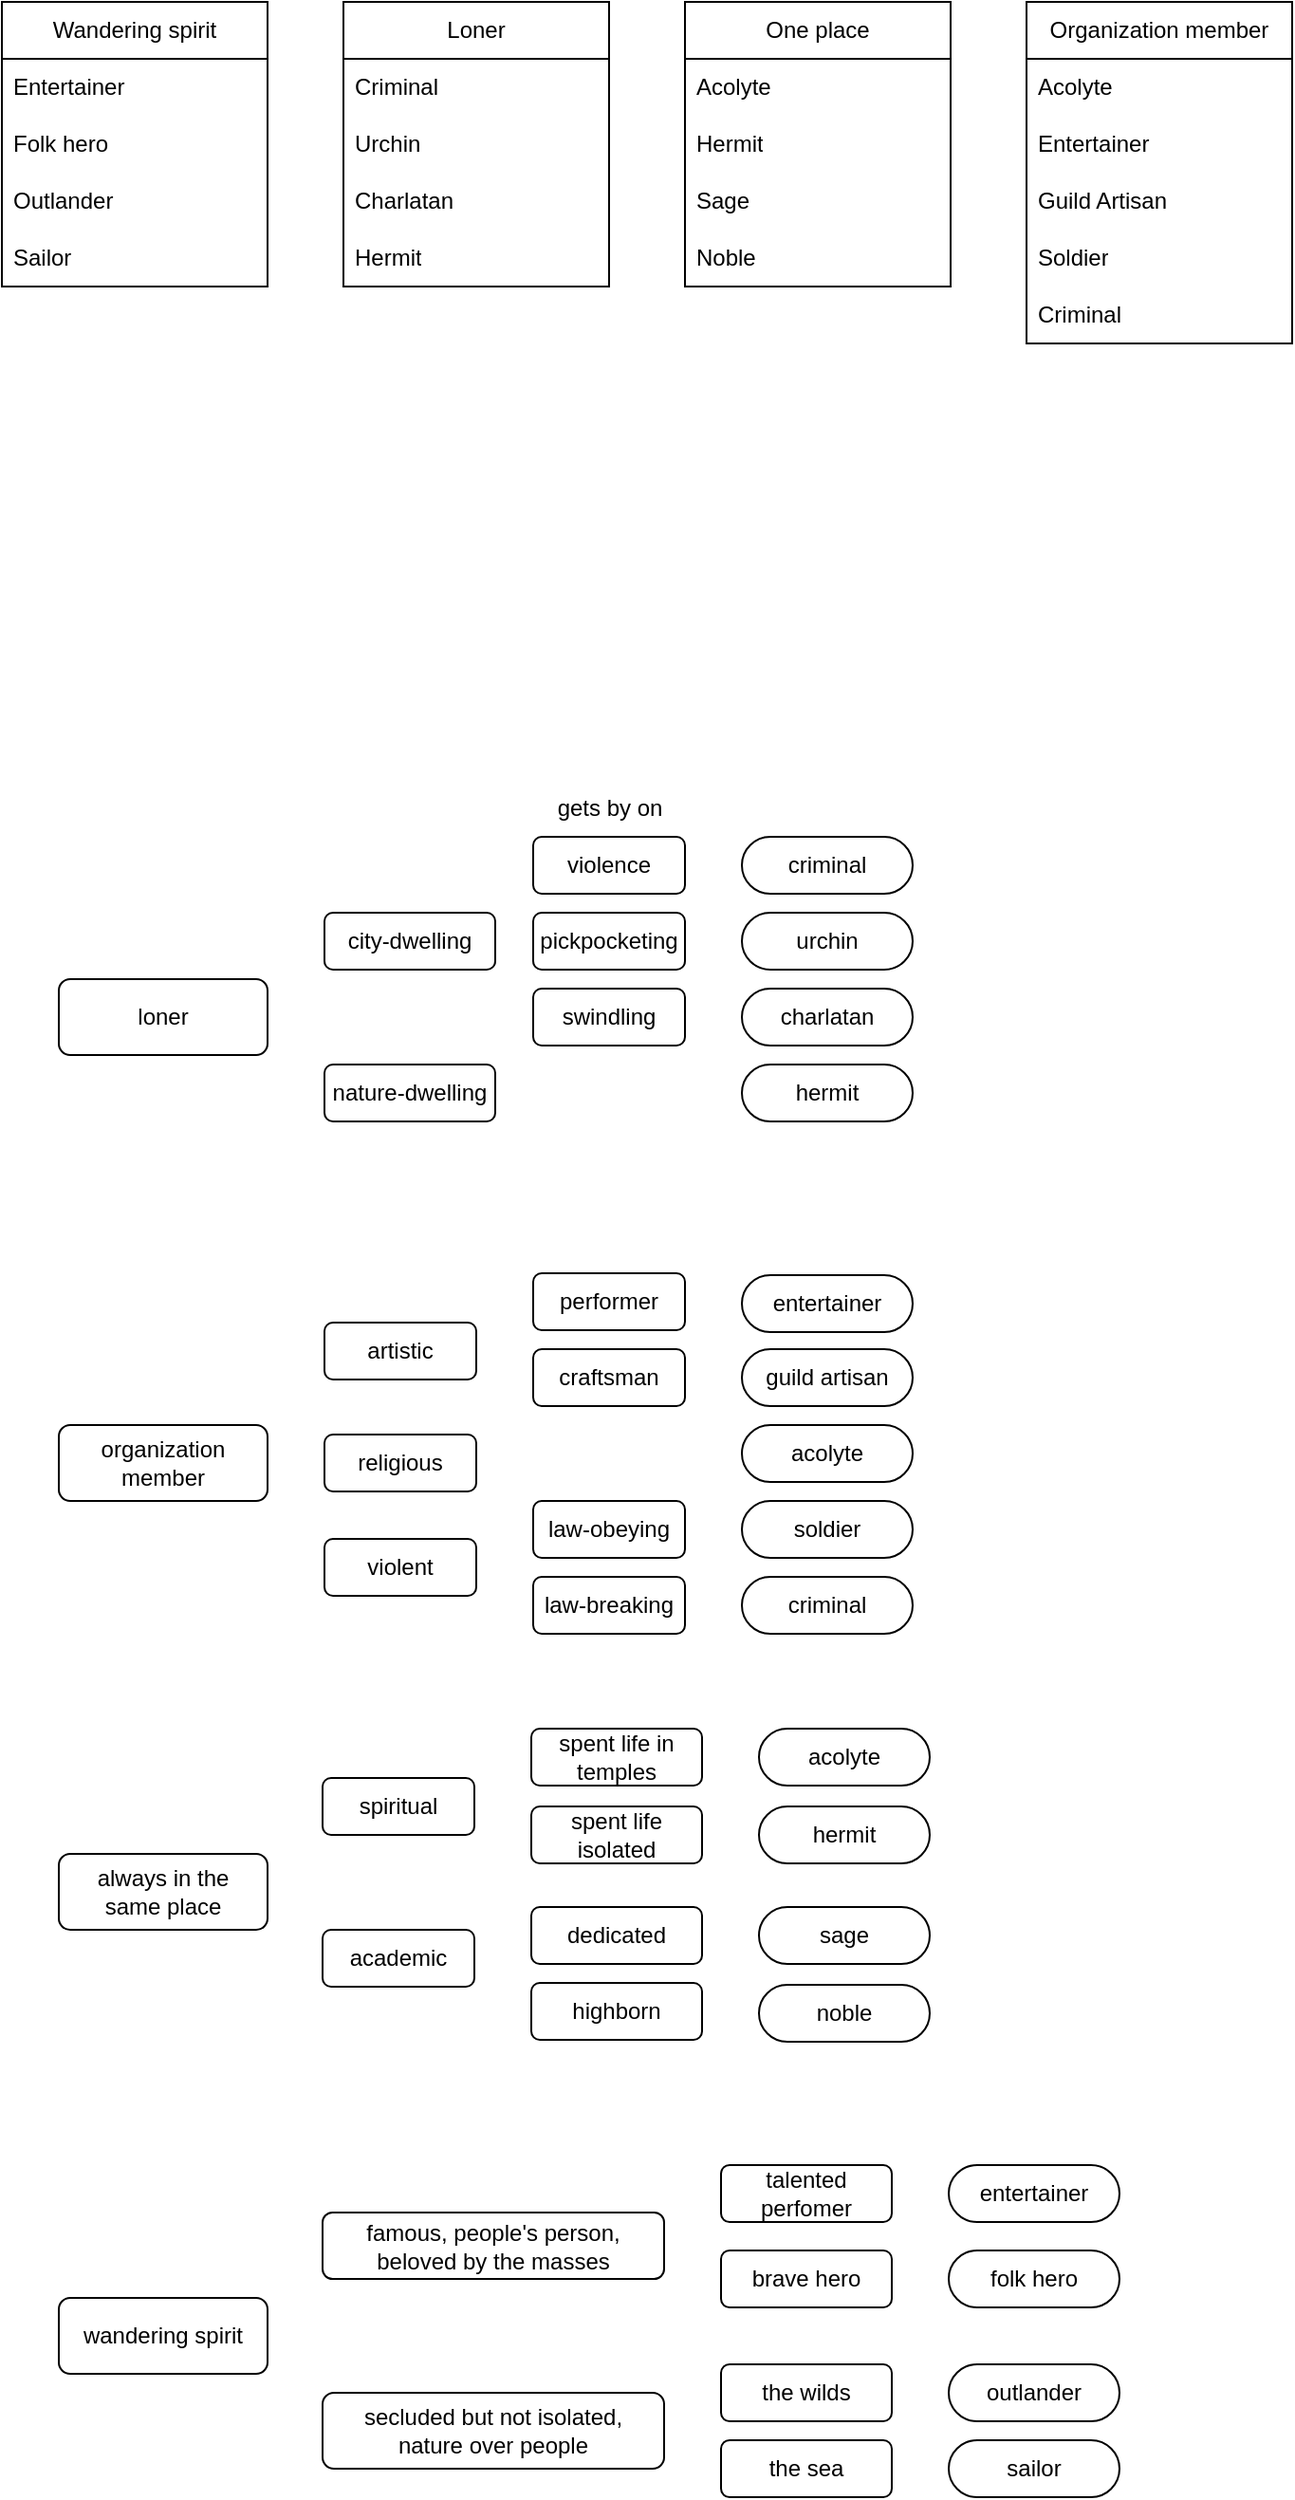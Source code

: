 <mxfile version="21.2.7" type="device">
  <diagram name="Page-1" id="kBD8zF36RnsX5B4lyGu-">
    <mxGraphModel dx="1290" dy="538" grid="1" gridSize="10" guides="1" tooltips="1" connect="1" arrows="1" fold="1" page="1" pageScale="1" pageWidth="850" pageHeight="1100" math="0" shadow="0">
      <root>
        <mxCell id="0" />
        <mxCell id="1" parent="0" />
        <mxCell id="kUwVh1HZHVRW1lMPcFTp-1" value="One place" style="swimlane;fontStyle=0;childLayout=stackLayout;horizontal=1;startSize=30;horizontalStack=0;resizeParent=1;resizeParentMax=0;resizeLast=0;collapsible=1;marginBottom=0;whiteSpace=wrap;html=1;" vertex="1" parent="1">
          <mxGeometry x="410" y="290" width="140" height="150" as="geometry" />
        </mxCell>
        <mxCell id="kUwVh1HZHVRW1lMPcFTp-2" value="Acolyte" style="text;strokeColor=none;fillColor=none;align=left;verticalAlign=middle;spacingLeft=4;spacingRight=4;overflow=hidden;points=[[0,0.5],[1,0.5]];portConstraint=eastwest;rotatable=0;whiteSpace=wrap;html=1;" vertex="1" parent="kUwVh1HZHVRW1lMPcFTp-1">
          <mxGeometry y="30" width="140" height="30" as="geometry" />
        </mxCell>
        <mxCell id="kUwVh1HZHVRW1lMPcFTp-3" value="Hermit" style="text;strokeColor=none;fillColor=none;align=left;verticalAlign=middle;spacingLeft=4;spacingRight=4;overflow=hidden;points=[[0,0.5],[1,0.5]];portConstraint=eastwest;rotatable=0;whiteSpace=wrap;html=1;" vertex="1" parent="kUwVh1HZHVRW1lMPcFTp-1">
          <mxGeometry y="60" width="140" height="30" as="geometry" />
        </mxCell>
        <mxCell id="kUwVh1HZHVRW1lMPcFTp-4" value="Sage" style="text;strokeColor=none;fillColor=none;align=left;verticalAlign=middle;spacingLeft=4;spacingRight=4;overflow=hidden;points=[[0,0.5],[1,0.5]];portConstraint=eastwest;rotatable=0;whiteSpace=wrap;html=1;" vertex="1" parent="kUwVh1HZHVRW1lMPcFTp-1">
          <mxGeometry y="90" width="140" height="30" as="geometry" />
        </mxCell>
        <mxCell id="kUwVh1HZHVRW1lMPcFTp-35" value="Noble" style="text;strokeColor=none;fillColor=none;align=left;verticalAlign=middle;spacingLeft=4;spacingRight=4;overflow=hidden;points=[[0,0.5],[1,0.5]];portConstraint=eastwest;rotatable=0;whiteSpace=wrap;html=1;" vertex="1" parent="kUwVh1HZHVRW1lMPcFTp-1">
          <mxGeometry y="120" width="140" height="30" as="geometry" />
        </mxCell>
        <mxCell id="kUwVh1HZHVRW1lMPcFTp-11" value="Wandering spirit" style="swimlane;fontStyle=0;childLayout=stackLayout;horizontal=1;startSize=30;horizontalStack=0;resizeParent=1;resizeParentMax=0;resizeLast=0;collapsible=1;marginBottom=0;whiteSpace=wrap;html=1;" vertex="1" parent="1">
          <mxGeometry x="50" y="290" width="140" height="150" as="geometry" />
        </mxCell>
        <mxCell id="kUwVh1HZHVRW1lMPcFTp-13" value="Entertainer" style="text;strokeColor=none;fillColor=none;align=left;verticalAlign=middle;spacingLeft=4;spacingRight=4;overflow=hidden;points=[[0,0.5],[1,0.5]];portConstraint=eastwest;rotatable=0;whiteSpace=wrap;html=1;" vertex="1" parent="kUwVh1HZHVRW1lMPcFTp-11">
          <mxGeometry y="30" width="140" height="30" as="geometry" />
        </mxCell>
        <mxCell id="kUwVh1HZHVRW1lMPcFTp-14" value="Folk hero" style="text;strokeColor=none;fillColor=none;align=left;verticalAlign=middle;spacingLeft=4;spacingRight=4;overflow=hidden;points=[[0,0.5],[1,0.5]];portConstraint=eastwest;rotatable=0;whiteSpace=wrap;html=1;" vertex="1" parent="kUwVh1HZHVRW1lMPcFTp-11">
          <mxGeometry y="60" width="140" height="30" as="geometry" />
        </mxCell>
        <mxCell id="kUwVh1HZHVRW1lMPcFTp-15" value="Outlander" style="text;strokeColor=none;fillColor=none;align=left;verticalAlign=middle;spacingLeft=4;spacingRight=4;overflow=hidden;points=[[0,0.5],[1,0.5]];portConstraint=eastwest;rotatable=0;whiteSpace=wrap;html=1;" vertex="1" parent="kUwVh1HZHVRW1lMPcFTp-11">
          <mxGeometry y="90" width="140" height="30" as="geometry" />
        </mxCell>
        <mxCell id="kUwVh1HZHVRW1lMPcFTp-16" value="Sailor" style="text;strokeColor=none;fillColor=none;align=left;verticalAlign=middle;spacingLeft=4;spacingRight=4;overflow=hidden;points=[[0,0.5],[1,0.5]];portConstraint=eastwest;rotatable=0;whiteSpace=wrap;html=1;" vertex="1" parent="kUwVh1HZHVRW1lMPcFTp-11">
          <mxGeometry y="120" width="140" height="30" as="geometry" />
        </mxCell>
        <mxCell id="kUwVh1HZHVRW1lMPcFTp-39" value="Loner" style="swimlane;fontStyle=0;childLayout=stackLayout;horizontal=1;startSize=30;horizontalStack=0;resizeParent=1;resizeParentMax=0;resizeLast=0;collapsible=1;marginBottom=0;whiteSpace=wrap;html=1;" vertex="1" parent="1">
          <mxGeometry x="230" y="290" width="140" height="150" as="geometry" />
        </mxCell>
        <mxCell id="kUwVh1HZHVRW1lMPcFTp-40" value="Criminal" style="text;strokeColor=none;fillColor=none;align=left;verticalAlign=middle;spacingLeft=4;spacingRight=4;overflow=hidden;points=[[0,0.5],[1,0.5]];portConstraint=eastwest;rotatable=0;whiteSpace=wrap;html=1;" vertex="1" parent="kUwVh1HZHVRW1lMPcFTp-39">
          <mxGeometry y="30" width="140" height="30" as="geometry" />
        </mxCell>
        <mxCell id="kUwVh1HZHVRW1lMPcFTp-41" value="Urchin" style="text;strokeColor=none;fillColor=none;align=left;verticalAlign=middle;spacingLeft=4;spacingRight=4;overflow=hidden;points=[[0,0.5],[1,0.5]];portConstraint=eastwest;rotatable=0;whiteSpace=wrap;html=1;" vertex="1" parent="kUwVh1HZHVRW1lMPcFTp-39">
          <mxGeometry y="60" width="140" height="30" as="geometry" />
        </mxCell>
        <mxCell id="kUwVh1HZHVRW1lMPcFTp-64" value="Charlatan" style="text;strokeColor=none;fillColor=none;align=left;verticalAlign=middle;spacingLeft=4;spacingRight=4;overflow=hidden;points=[[0,0.5],[1,0.5]];portConstraint=eastwest;rotatable=0;whiteSpace=wrap;html=1;" vertex="1" parent="kUwVh1HZHVRW1lMPcFTp-39">
          <mxGeometry y="90" width="140" height="30" as="geometry" />
        </mxCell>
        <mxCell id="kUwVh1HZHVRW1lMPcFTp-42" value="Hermit" style="text;strokeColor=none;fillColor=none;align=left;verticalAlign=middle;spacingLeft=4;spacingRight=4;overflow=hidden;points=[[0,0.5],[1,0.5]];portConstraint=eastwest;rotatable=0;whiteSpace=wrap;html=1;" vertex="1" parent="kUwVh1HZHVRW1lMPcFTp-39">
          <mxGeometry y="120" width="140" height="30" as="geometry" />
        </mxCell>
        <mxCell id="kUwVh1HZHVRW1lMPcFTp-43" value="Organization member" style="swimlane;fontStyle=0;childLayout=stackLayout;horizontal=1;startSize=30;horizontalStack=0;resizeParent=1;resizeParentMax=0;resizeLast=0;collapsible=1;marginBottom=0;whiteSpace=wrap;html=1;" vertex="1" parent="1">
          <mxGeometry x="590" y="290" width="140" height="180" as="geometry" />
        </mxCell>
        <mxCell id="kUwVh1HZHVRW1lMPcFTp-44" value="Acolyte" style="text;strokeColor=none;fillColor=none;align=left;verticalAlign=middle;spacingLeft=4;spacingRight=4;overflow=hidden;points=[[0,0.5],[1,0.5]];portConstraint=eastwest;rotatable=0;whiteSpace=wrap;html=1;" vertex="1" parent="kUwVh1HZHVRW1lMPcFTp-43">
          <mxGeometry y="30" width="140" height="30" as="geometry" />
        </mxCell>
        <mxCell id="kUwVh1HZHVRW1lMPcFTp-48" value="Entertainer" style="text;strokeColor=none;fillColor=none;align=left;verticalAlign=middle;spacingLeft=4;spacingRight=4;overflow=hidden;points=[[0,0.5],[1,0.5]];portConstraint=eastwest;rotatable=0;whiteSpace=wrap;html=1;" vertex="1" parent="kUwVh1HZHVRW1lMPcFTp-43">
          <mxGeometry y="60" width="140" height="30" as="geometry" />
        </mxCell>
        <mxCell id="kUwVh1HZHVRW1lMPcFTp-46" value="Guild Artisan" style="text;strokeColor=none;fillColor=none;align=left;verticalAlign=middle;spacingLeft=4;spacingRight=4;overflow=hidden;points=[[0,0.5],[1,0.5]];portConstraint=eastwest;rotatable=0;whiteSpace=wrap;html=1;" vertex="1" parent="kUwVh1HZHVRW1lMPcFTp-43">
          <mxGeometry y="90" width="140" height="30" as="geometry" />
        </mxCell>
        <mxCell id="kUwVh1HZHVRW1lMPcFTp-49" value="Soldier" style="text;strokeColor=none;fillColor=none;align=left;verticalAlign=middle;spacingLeft=4;spacingRight=4;overflow=hidden;points=[[0,0.5],[1,0.5]];portConstraint=eastwest;rotatable=0;whiteSpace=wrap;html=1;" vertex="1" parent="kUwVh1HZHVRW1lMPcFTp-43">
          <mxGeometry y="120" width="140" height="30" as="geometry" />
        </mxCell>
        <mxCell id="kUwVh1HZHVRW1lMPcFTp-47" value="Criminal" style="text;strokeColor=none;fillColor=none;align=left;verticalAlign=middle;spacingLeft=4;spacingRight=4;overflow=hidden;points=[[0,0.5],[1,0.5]];portConstraint=eastwest;rotatable=0;whiteSpace=wrap;html=1;" vertex="1" parent="kUwVh1HZHVRW1lMPcFTp-43">
          <mxGeometry y="150" width="140" height="30" as="geometry" />
        </mxCell>
        <mxCell id="kUwVh1HZHVRW1lMPcFTp-93" value="" style="group" vertex="1" connectable="0" parent="1">
          <mxGeometry x="80" y="1200" width="459" height="165" as="geometry" />
        </mxCell>
        <mxCell id="kUwVh1HZHVRW1lMPcFTp-23" value="spiritual" style="rounded=1;whiteSpace=wrap;html=1;" vertex="1" parent="kUwVh1HZHVRW1lMPcFTp-93">
          <mxGeometry x="139" y="26" width="80" height="30" as="geometry" />
        </mxCell>
        <mxCell id="kUwVh1HZHVRW1lMPcFTp-24" value="academic" style="rounded=1;whiteSpace=wrap;html=1;" vertex="1" parent="kUwVh1HZHVRW1lMPcFTp-93">
          <mxGeometry x="139" y="106" width="80" height="30" as="geometry" />
        </mxCell>
        <mxCell id="kUwVh1HZHVRW1lMPcFTp-25" value="spent life in temples" style="rounded=1;whiteSpace=wrap;html=1;" vertex="1" parent="kUwVh1HZHVRW1lMPcFTp-93">
          <mxGeometry x="249" width="90" height="30" as="geometry" />
        </mxCell>
        <mxCell id="kUwVh1HZHVRW1lMPcFTp-26" value="spent life isolated" style="rounded=1;whiteSpace=wrap;html=1;" vertex="1" parent="kUwVh1HZHVRW1lMPcFTp-93">
          <mxGeometry x="249" y="41" width="90" height="30" as="geometry" />
        </mxCell>
        <mxCell id="kUwVh1HZHVRW1lMPcFTp-37" value="dedicated" style="rounded=1;whiteSpace=wrap;html=1;" vertex="1" parent="kUwVh1HZHVRW1lMPcFTp-93">
          <mxGeometry x="249" y="94" width="90" height="30" as="geometry" />
        </mxCell>
        <mxCell id="kUwVh1HZHVRW1lMPcFTp-38" value="highborn" style="rounded=1;whiteSpace=wrap;html=1;" vertex="1" parent="kUwVh1HZHVRW1lMPcFTp-93">
          <mxGeometry x="249" y="134" width="90" height="30" as="geometry" />
        </mxCell>
        <mxCell id="kUwVh1HZHVRW1lMPcFTp-74" value="&lt;div&gt;always in the &lt;br&gt;&lt;/div&gt;&lt;div&gt;same place&lt;/div&gt;" style="rounded=1;whiteSpace=wrap;html=1;" vertex="1" parent="kUwVh1HZHVRW1lMPcFTp-93">
          <mxGeometry y="66" width="110" height="40" as="geometry" />
        </mxCell>
        <mxCell id="kUwVh1HZHVRW1lMPcFTp-75" value="acolyte" style="rounded=1;whiteSpace=wrap;html=1;arcSize=50;" vertex="1" parent="kUwVh1HZHVRW1lMPcFTp-93">
          <mxGeometry x="369" width="90" height="30" as="geometry" />
        </mxCell>
        <mxCell id="kUwVh1HZHVRW1lMPcFTp-76" value="hermit" style="rounded=1;whiteSpace=wrap;html=1;arcSize=50;" vertex="1" parent="kUwVh1HZHVRW1lMPcFTp-93">
          <mxGeometry x="369" y="41" width="90" height="30" as="geometry" />
        </mxCell>
        <mxCell id="kUwVh1HZHVRW1lMPcFTp-77" value="sage" style="rounded=1;whiteSpace=wrap;html=1;arcSize=50;" vertex="1" parent="kUwVh1HZHVRW1lMPcFTp-93">
          <mxGeometry x="369" y="94" width="90" height="30" as="geometry" />
        </mxCell>
        <mxCell id="kUwVh1HZHVRW1lMPcFTp-78" value="noble" style="rounded=1;whiteSpace=wrap;html=1;arcSize=50;" vertex="1" parent="kUwVh1HZHVRW1lMPcFTp-93">
          <mxGeometry x="369" y="135" width="90" height="30" as="geometry" />
        </mxCell>
        <mxCell id="kUwVh1HZHVRW1lMPcFTp-94" value="" style="group" vertex="1" connectable="0" parent="1">
          <mxGeometry x="80" y="1430" width="559" height="175" as="geometry" />
        </mxCell>
        <mxCell id="kUwVh1HZHVRW1lMPcFTp-17" value="&lt;div&gt;famous, people&#39;s person, &lt;br&gt;&lt;/div&gt;&lt;div&gt;beloved by the masses&lt;/div&gt;" style="rounded=1;whiteSpace=wrap;html=1;" vertex="1" parent="kUwVh1HZHVRW1lMPcFTp-94">
          <mxGeometry x="139" y="25" width="180" height="35" as="geometry" />
        </mxCell>
        <mxCell id="kUwVh1HZHVRW1lMPcFTp-18" value="&lt;div&gt;secluded but not isolated, &lt;br&gt;&lt;/div&gt;&lt;div&gt;nature over people &lt;/div&gt;" style="rounded=1;whiteSpace=wrap;html=1;" vertex="1" parent="kUwVh1HZHVRW1lMPcFTp-94">
          <mxGeometry x="139" y="120" width="180" height="40" as="geometry" />
        </mxCell>
        <mxCell id="kUwVh1HZHVRW1lMPcFTp-19" value="the sea" style="rounded=1;whiteSpace=wrap;html=1;" vertex="1" parent="kUwVh1HZHVRW1lMPcFTp-94">
          <mxGeometry x="349" y="145" width="90" height="30" as="geometry" />
        </mxCell>
        <mxCell id="kUwVh1HZHVRW1lMPcFTp-20" value="the wilds" style="rounded=1;whiteSpace=wrap;html=1;" vertex="1" parent="kUwVh1HZHVRW1lMPcFTp-94">
          <mxGeometry x="349" y="105" width="90" height="30" as="geometry" />
        </mxCell>
        <mxCell id="kUwVh1HZHVRW1lMPcFTp-21" value="brave hero" style="rounded=1;whiteSpace=wrap;html=1;" vertex="1" parent="kUwVh1HZHVRW1lMPcFTp-94">
          <mxGeometry x="349" y="45" width="90" height="30" as="geometry" />
        </mxCell>
        <mxCell id="kUwVh1HZHVRW1lMPcFTp-22" value="talented perfomer" style="rounded=1;whiteSpace=wrap;html=1;" vertex="1" parent="kUwVh1HZHVRW1lMPcFTp-94">
          <mxGeometry x="349" width="90" height="30" as="geometry" />
        </mxCell>
        <mxCell id="kUwVh1HZHVRW1lMPcFTp-69" value="wandering spirit" style="rounded=1;whiteSpace=wrap;html=1;" vertex="1" parent="kUwVh1HZHVRW1lMPcFTp-94">
          <mxGeometry y="70" width="110" height="40" as="geometry" />
        </mxCell>
        <mxCell id="kUwVh1HZHVRW1lMPcFTp-70" value="entertainer" style="rounded=1;whiteSpace=wrap;html=1;arcSize=50;" vertex="1" parent="kUwVh1HZHVRW1lMPcFTp-94">
          <mxGeometry x="469" width="90" height="30" as="geometry" />
        </mxCell>
        <mxCell id="kUwVh1HZHVRW1lMPcFTp-71" value="folk hero" style="rounded=1;whiteSpace=wrap;html=1;arcSize=50;" vertex="1" parent="kUwVh1HZHVRW1lMPcFTp-94">
          <mxGeometry x="469" y="45" width="90" height="30" as="geometry" />
        </mxCell>
        <mxCell id="kUwVh1HZHVRW1lMPcFTp-72" value="outlander" style="rounded=1;whiteSpace=wrap;html=1;arcSize=50;" vertex="1" parent="kUwVh1HZHVRW1lMPcFTp-94">
          <mxGeometry x="469" y="105" width="90" height="30" as="geometry" />
        </mxCell>
        <mxCell id="kUwVh1HZHVRW1lMPcFTp-73" value="sailor" style="rounded=1;whiteSpace=wrap;html=1;arcSize=50;" vertex="1" parent="kUwVh1HZHVRW1lMPcFTp-94">
          <mxGeometry x="469" y="145" width="90" height="30" as="geometry" />
        </mxCell>
        <mxCell id="kUwVh1HZHVRW1lMPcFTp-95" value="" style="group" vertex="1" connectable="0" parent="1">
          <mxGeometry x="80" y="960" width="450" height="190" as="geometry" />
        </mxCell>
        <mxCell id="kUwVh1HZHVRW1lMPcFTp-32" value="performer" style="rounded=1;whiteSpace=wrap;html=1;" vertex="1" parent="kUwVh1HZHVRW1lMPcFTp-95">
          <mxGeometry x="250" width="80" height="30" as="geometry" />
        </mxCell>
        <mxCell id="kUwVh1HZHVRW1lMPcFTp-34" value="craftsman" style="rounded=1;whiteSpace=wrap;html=1;" vertex="1" parent="kUwVh1HZHVRW1lMPcFTp-95">
          <mxGeometry x="250" y="40" width="80" height="30" as="geometry" />
        </mxCell>
        <mxCell id="kUwVh1HZHVRW1lMPcFTp-50" value="religious" style="rounded=1;whiteSpace=wrap;html=1;" vertex="1" parent="kUwVh1HZHVRW1lMPcFTp-95">
          <mxGeometry x="140" y="85" width="80" height="30" as="geometry" />
        </mxCell>
        <mxCell id="kUwVh1HZHVRW1lMPcFTp-57" value="artistic" style="rounded=1;whiteSpace=wrap;html=1;" vertex="1" parent="kUwVh1HZHVRW1lMPcFTp-95">
          <mxGeometry x="140" y="26" width="80" height="30" as="geometry" />
        </mxCell>
        <mxCell id="kUwVh1HZHVRW1lMPcFTp-58" value="violent" style="rounded=1;whiteSpace=wrap;html=1;" vertex="1" parent="kUwVh1HZHVRW1lMPcFTp-95">
          <mxGeometry x="140" y="140" width="80" height="30" as="geometry" />
        </mxCell>
        <mxCell id="kUwVh1HZHVRW1lMPcFTp-59" value="law-obeying" style="rounded=1;whiteSpace=wrap;html=1;" vertex="1" parent="kUwVh1HZHVRW1lMPcFTp-95">
          <mxGeometry x="250" y="120" width="80" height="30" as="geometry" />
        </mxCell>
        <mxCell id="kUwVh1HZHVRW1lMPcFTp-61" value="law-breaking" style="rounded=1;whiteSpace=wrap;html=1;" vertex="1" parent="kUwVh1HZHVRW1lMPcFTp-95">
          <mxGeometry x="250" y="160" width="80" height="30" as="geometry" />
        </mxCell>
        <mxCell id="kUwVh1HZHVRW1lMPcFTp-81" value="organization member" style="rounded=1;whiteSpace=wrap;html=1;" vertex="1" parent="kUwVh1HZHVRW1lMPcFTp-95">
          <mxGeometry y="80" width="110" height="40" as="geometry" />
        </mxCell>
        <mxCell id="kUwVh1HZHVRW1lMPcFTp-82" value="entertainer" style="rounded=1;whiteSpace=wrap;html=1;arcSize=50;" vertex="1" parent="kUwVh1HZHVRW1lMPcFTp-95">
          <mxGeometry x="360" y="1" width="90" height="30" as="geometry" />
        </mxCell>
        <mxCell id="kUwVh1HZHVRW1lMPcFTp-83" value="guild artisan" style="rounded=1;whiteSpace=wrap;html=1;arcSize=50;" vertex="1" parent="kUwVh1HZHVRW1lMPcFTp-95">
          <mxGeometry x="360" y="40" width="90" height="30" as="geometry" />
        </mxCell>
        <mxCell id="kUwVh1HZHVRW1lMPcFTp-84" value="acolyte" style="rounded=1;whiteSpace=wrap;html=1;arcSize=50;" vertex="1" parent="kUwVh1HZHVRW1lMPcFTp-95">
          <mxGeometry x="360" y="80" width="90" height="30" as="geometry" />
        </mxCell>
        <mxCell id="kUwVh1HZHVRW1lMPcFTp-85" value="soldier" style="rounded=1;whiteSpace=wrap;html=1;arcSize=50;" vertex="1" parent="kUwVh1HZHVRW1lMPcFTp-95">
          <mxGeometry x="360" y="120" width="90" height="30" as="geometry" />
        </mxCell>
        <mxCell id="kUwVh1HZHVRW1lMPcFTp-86" value="criminal" style="rounded=1;whiteSpace=wrap;html=1;arcSize=50;" vertex="1" parent="kUwVh1HZHVRW1lMPcFTp-95">
          <mxGeometry x="360" y="160" width="90" height="30" as="geometry" />
        </mxCell>
        <mxCell id="kUwVh1HZHVRW1lMPcFTp-96" value="" style="group" vertex="1" connectable="0" parent="1">
          <mxGeometry x="80" y="700" width="450" height="180" as="geometry" />
        </mxCell>
        <mxCell id="kUwVh1HZHVRW1lMPcFTp-62" value="city-dwelling" style="rounded=1;whiteSpace=wrap;html=1;" vertex="1" parent="kUwVh1HZHVRW1lMPcFTp-96">
          <mxGeometry x="140" y="70" width="90" height="30" as="geometry" />
        </mxCell>
        <mxCell id="kUwVh1HZHVRW1lMPcFTp-63" value="nature-dwelling" style="rounded=1;whiteSpace=wrap;html=1;" vertex="1" parent="kUwVh1HZHVRW1lMPcFTp-96">
          <mxGeometry x="140" y="150" width="90" height="30" as="geometry" />
        </mxCell>
        <mxCell id="kUwVh1HZHVRW1lMPcFTp-65" value="violence" style="rounded=1;whiteSpace=wrap;html=1;" vertex="1" parent="kUwVh1HZHVRW1lMPcFTp-96">
          <mxGeometry x="250" y="30" width="80" height="30" as="geometry" />
        </mxCell>
        <mxCell id="kUwVh1HZHVRW1lMPcFTp-66" value="swindling" style="rounded=1;whiteSpace=wrap;html=1;" vertex="1" parent="kUwVh1HZHVRW1lMPcFTp-96">
          <mxGeometry x="250" y="110" width="80" height="30" as="geometry" />
        </mxCell>
        <mxCell id="kUwVh1HZHVRW1lMPcFTp-67" value="pickpocketing" style="rounded=1;whiteSpace=wrap;html=1;" vertex="1" parent="kUwVh1HZHVRW1lMPcFTp-96">
          <mxGeometry x="250" y="70" width="80" height="30" as="geometry" />
        </mxCell>
        <mxCell id="kUwVh1HZHVRW1lMPcFTp-68" value="gets by on" style="text;html=1;align=center;verticalAlign=middle;resizable=0;points=[];autosize=1;strokeColor=none;fillColor=none;" vertex="1" parent="kUwVh1HZHVRW1lMPcFTp-96">
          <mxGeometry x="250" width="80" height="30" as="geometry" />
        </mxCell>
        <mxCell id="kUwVh1HZHVRW1lMPcFTp-87" value="loner" style="rounded=1;whiteSpace=wrap;html=1;" vertex="1" parent="kUwVh1HZHVRW1lMPcFTp-96">
          <mxGeometry y="105" width="110" height="40" as="geometry" />
        </mxCell>
        <mxCell id="kUwVh1HZHVRW1lMPcFTp-89" value="hermit" style="rounded=1;whiteSpace=wrap;html=1;arcSize=50;" vertex="1" parent="kUwVh1HZHVRW1lMPcFTp-96">
          <mxGeometry x="360" y="150" width="90" height="30" as="geometry" />
        </mxCell>
        <mxCell id="kUwVh1HZHVRW1lMPcFTp-90" value="criminal" style="rounded=1;whiteSpace=wrap;html=1;arcSize=50;" vertex="1" parent="kUwVh1HZHVRW1lMPcFTp-96">
          <mxGeometry x="360" y="30" width="90" height="30" as="geometry" />
        </mxCell>
        <mxCell id="kUwVh1HZHVRW1lMPcFTp-91" value="urchin" style="rounded=1;whiteSpace=wrap;html=1;arcSize=50;" vertex="1" parent="kUwVh1HZHVRW1lMPcFTp-96">
          <mxGeometry x="360" y="70" width="90" height="30" as="geometry" />
        </mxCell>
        <mxCell id="kUwVh1HZHVRW1lMPcFTp-92" value="charlatan" style="rounded=1;whiteSpace=wrap;html=1;arcSize=50;" vertex="1" parent="kUwVh1HZHVRW1lMPcFTp-96">
          <mxGeometry x="360" y="110" width="90" height="30" as="geometry" />
        </mxCell>
      </root>
    </mxGraphModel>
  </diagram>
</mxfile>
